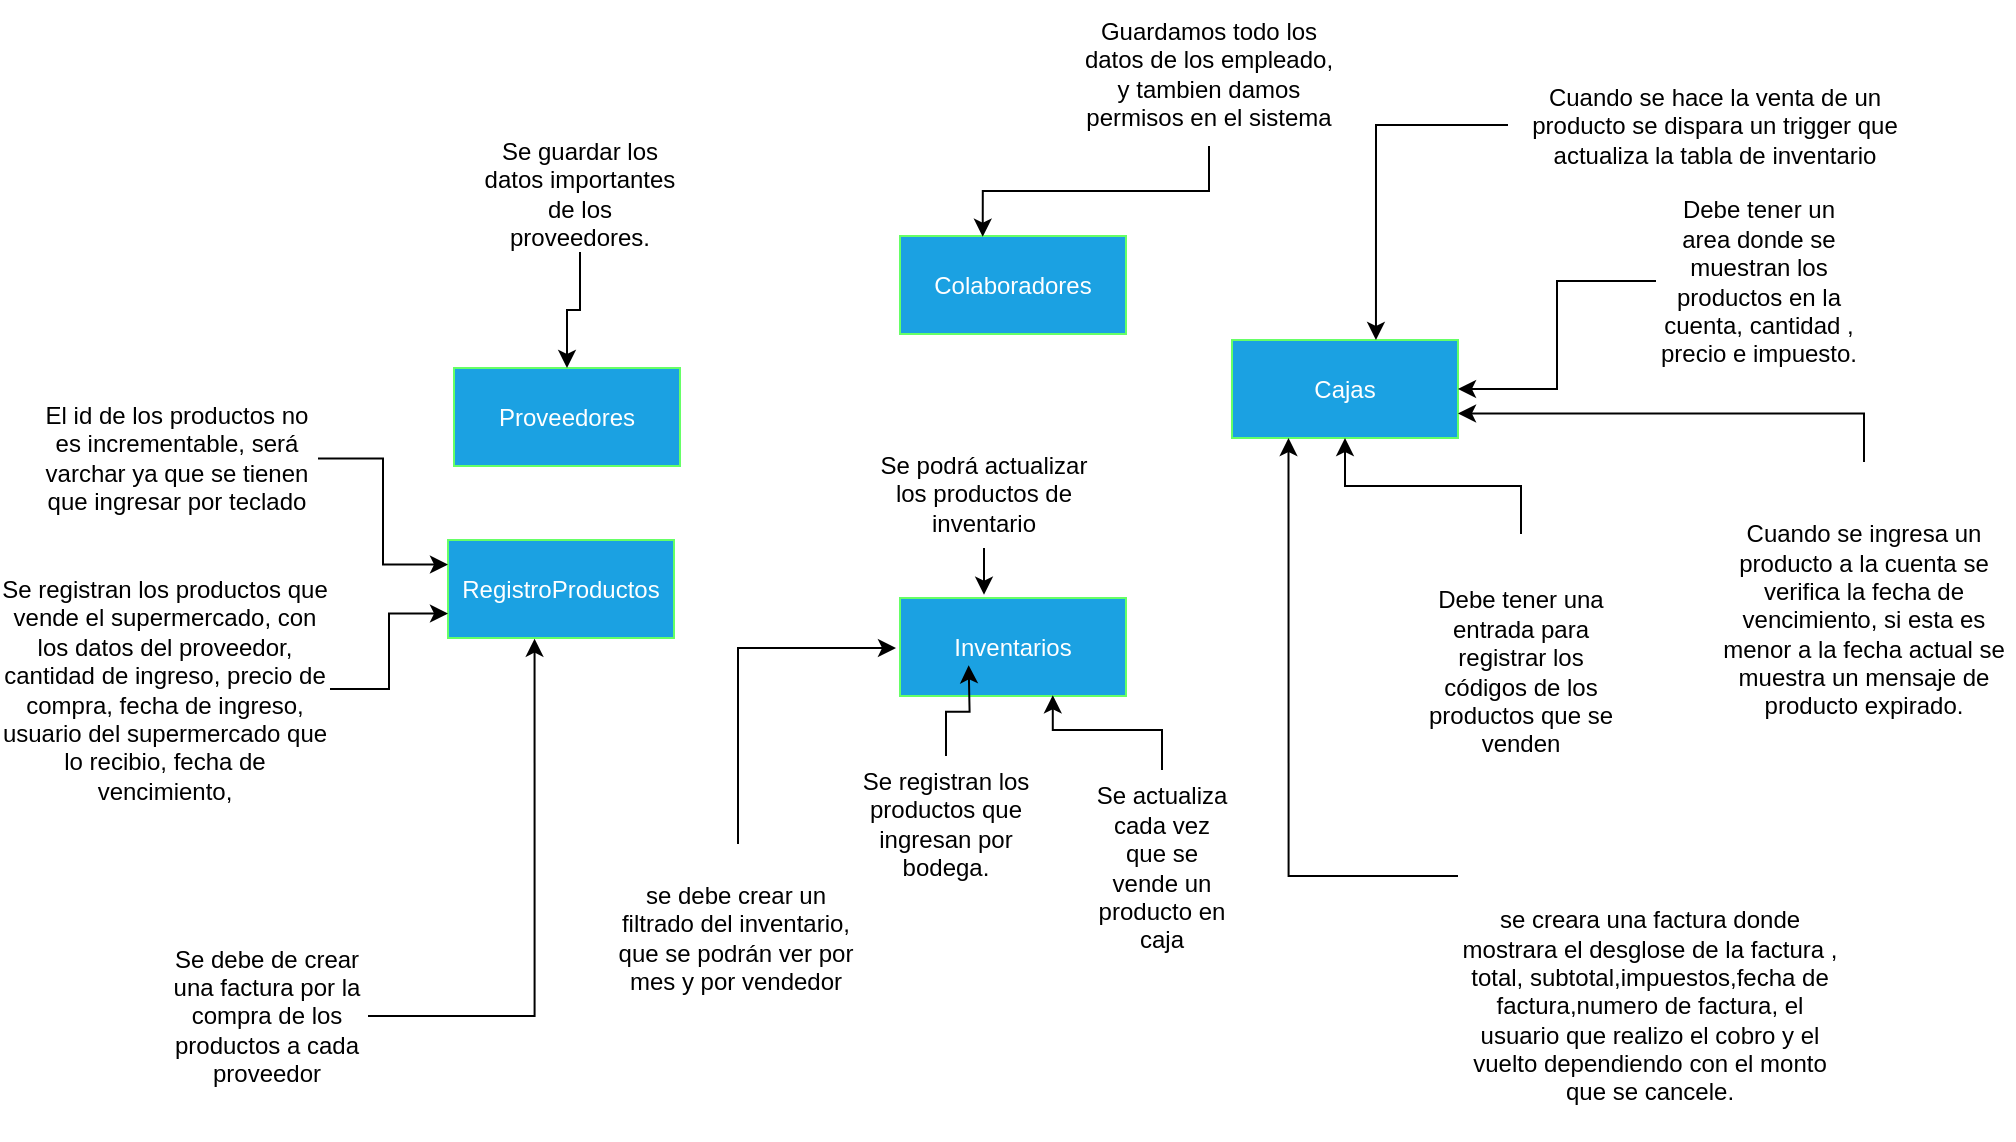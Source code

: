 <mxfile version="16.5.1" type="device"><diagram id="sXzJKi5f5z97sj8nE_B_" name="Página-1"><mxGraphModel dx="1689" dy="485" grid="0" gridSize="10" guides="1" tooltips="1" connect="1" arrows="1" fold="1" page="1" pageScale="1" pageWidth="827" pageHeight="1169" math="0" shadow="0"><root><mxCell id="0"/><mxCell id="1" parent="0"/><mxCell id="qQmSDhrmIFC_EWoeHvxg-1" value="Colaboradores" style="rounded=0;whiteSpace=wrap;html=1;fillColor=#1ba1e2;strokeColor=#66FF66;fontColor=#ffffff;" vertex="1" parent="1"><mxGeometry x="255" y="134" width="113" height="49" as="geometry"/></mxCell><mxCell id="qQmSDhrmIFC_EWoeHvxg-2" value="RegistroProductos" style="rounded=0;whiteSpace=wrap;html=1;fillColor=#1ba1e2;strokeColor=#66FF66;fontColor=#ffffff;" vertex="1" parent="1"><mxGeometry x="29" y="286" width="113" height="49" as="geometry"/></mxCell><mxCell id="qQmSDhrmIFC_EWoeHvxg-3" value="Cajas" style="rounded=0;whiteSpace=wrap;html=1;fillColor=#1ba1e2;strokeColor=#66FF66;fontColor=#ffffff;" vertex="1" parent="1"><mxGeometry x="421" y="186" width="113" height="49" as="geometry"/></mxCell><mxCell id="qQmSDhrmIFC_EWoeHvxg-4" value="Proveedores" style="rounded=0;whiteSpace=wrap;html=1;fillColor=#1ba1e2;strokeColor=#66FF66;fontColor=#ffffff;" vertex="1" parent="1"><mxGeometry x="32" y="200" width="113" height="49" as="geometry"/></mxCell><mxCell id="qQmSDhrmIFC_EWoeHvxg-5" value="Inventarios" style="rounded=0;whiteSpace=wrap;html=1;fillColor=#1ba1e2;strokeColor=#66FF66;fontColor=#ffffff;" vertex="1" parent="1"><mxGeometry x="255" y="315" width="113" height="49" as="geometry"/></mxCell><mxCell id="qQmSDhrmIFC_EWoeHvxg-7" style="edgeStyle=orthogonalEdgeStyle;rounded=0;orthogonalLoop=1;jettySize=auto;html=1;" edge="1" parent="1" source="qQmSDhrmIFC_EWoeHvxg-6"><mxGeometry relative="1" as="geometry"><mxPoint x="289.333" y="348.667" as="targetPoint"/></mxGeometry></mxCell><mxCell id="qQmSDhrmIFC_EWoeHvxg-6" value="Se registran los productos que ingresan por bodega." style="text;html=1;strokeColor=none;fillColor=none;align=center;verticalAlign=middle;whiteSpace=wrap;rounded=0;" vertex="1" parent="1"><mxGeometry x="227" y="394" width="102" height="67" as="geometry"/></mxCell><mxCell id="qQmSDhrmIFC_EWoeHvxg-10" style="edgeStyle=orthogonalEdgeStyle;rounded=0;orthogonalLoop=1;jettySize=auto;html=1;entryX=0.676;entryY=0.993;entryDx=0;entryDy=0;entryPerimeter=0;" edge="1" parent="1" source="qQmSDhrmIFC_EWoeHvxg-9" target="qQmSDhrmIFC_EWoeHvxg-5"><mxGeometry relative="1" as="geometry"/></mxCell><mxCell id="qQmSDhrmIFC_EWoeHvxg-9" value="Se actualiza cada vez que se vende un producto en caja" style="text;html=1;strokeColor=none;fillColor=none;align=center;verticalAlign=middle;whiteSpace=wrap;rounded=0;" vertex="1" parent="1"><mxGeometry x="351" y="401" width="70" height="97" as="geometry"/></mxCell><mxCell id="qQmSDhrmIFC_EWoeHvxg-12" style="edgeStyle=orthogonalEdgeStyle;rounded=0;orthogonalLoop=1;jettySize=auto;html=1;entryX=0.5;entryY=1;entryDx=0;entryDy=0;" edge="1" parent="1" source="qQmSDhrmIFC_EWoeHvxg-11" target="qQmSDhrmIFC_EWoeHvxg-3"><mxGeometry relative="1" as="geometry"/></mxCell><mxCell id="qQmSDhrmIFC_EWoeHvxg-11" value="Debe tener una entrada para registrar los códigos de los productos que se venden" style="text;html=1;strokeColor=none;fillColor=none;align=center;verticalAlign=middle;whiteSpace=wrap;rounded=0;" vertex="1" parent="1"><mxGeometry x="514" y="283" width="103" height="137" as="geometry"/></mxCell><mxCell id="qQmSDhrmIFC_EWoeHvxg-15" style="edgeStyle=orthogonalEdgeStyle;rounded=0;orthogonalLoop=1;jettySize=auto;html=1;entryX=1;entryY=0.5;entryDx=0;entryDy=0;" edge="1" parent="1" source="qQmSDhrmIFC_EWoeHvxg-14" target="qQmSDhrmIFC_EWoeHvxg-3"><mxGeometry relative="1" as="geometry"/></mxCell><mxCell id="qQmSDhrmIFC_EWoeHvxg-14" value="Debe tener un area donde se muestran los productos en la cuenta, cantidad , precio e impuesto." style="text;html=1;strokeColor=none;fillColor=none;align=center;verticalAlign=middle;whiteSpace=wrap;rounded=0;" vertex="1" parent="1"><mxGeometry x="633" y="109" width="103" height="95" as="geometry"/></mxCell><mxCell id="qQmSDhrmIFC_EWoeHvxg-17" style="edgeStyle=orthogonalEdgeStyle;rounded=0;orthogonalLoop=1;jettySize=auto;html=1;entryX=0.366;entryY=0.007;entryDx=0;entryDy=0;entryPerimeter=0;" edge="1" parent="1" source="qQmSDhrmIFC_EWoeHvxg-16" target="qQmSDhrmIFC_EWoeHvxg-1"><mxGeometry relative="1" as="geometry"/></mxCell><mxCell id="qQmSDhrmIFC_EWoeHvxg-16" value="Guardamos todo los datos de los empleado, y tambien damos permisos en el sistema" style="text;html=1;strokeColor=none;fillColor=none;align=center;verticalAlign=middle;whiteSpace=wrap;rounded=0;" vertex="1" parent="1"><mxGeometry x="344" y="16" width="131" height="73" as="geometry"/></mxCell><mxCell id="qQmSDhrmIFC_EWoeHvxg-19" style="edgeStyle=orthogonalEdgeStyle;rounded=0;orthogonalLoop=1;jettySize=auto;html=1;entryX=0.5;entryY=0;entryDx=0;entryDy=0;" edge="1" parent="1" source="qQmSDhrmIFC_EWoeHvxg-18" target="qQmSDhrmIFC_EWoeHvxg-4"><mxGeometry relative="1" as="geometry"/></mxCell><mxCell id="qQmSDhrmIFC_EWoeHvxg-18" value="Se guardar los datos importantes de los proveedores." style="text;html=1;strokeColor=none;fillColor=none;align=center;verticalAlign=middle;whiteSpace=wrap;rounded=0;" vertex="1" parent="1"><mxGeometry x="43" y="83" width="104" height="59" as="geometry"/></mxCell><mxCell id="qQmSDhrmIFC_EWoeHvxg-21" style="edgeStyle=orthogonalEdgeStyle;rounded=0;orthogonalLoop=1;jettySize=auto;html=1;entryX=0;entryY=0.75;entryDx=0;entryDy=0;" edge="1" parent="1" source="qQmSDhrmIFC_EWoeHvxg-20" target="qQmSDhrmIFC_EWoeHvxg-2"><mxGeometry relative="1" as="geometry"/></mxCell><mxCell id="qQmSDhrmIFC_EWoeHvxg-20" value="Se registran los productos que vende el supermercado, con los datos del proveedor, cantidad de ingreso, precio de compra, fecha de ingreso, usuario del supermercado que lo recibio, fecha de vencimiento," style="text;html=1;strokeColor=none;fillColor=none;align=center;verticalAlign=middle;whiteSpace=wrap;rounded=0;" vertex="1" parent="1"><mxGeometry x="-195" y="302" width="165" height="117" as="geometry"/></mxCell><mxCell id="qQmSDhrmIFC_EWoeHvxg-23" style="edgeStyle=orthogonalEdgeStyle;rounded=0;orthogonalLoop=1;jettySize=auto;html=1;entryX=1;entryY=0.75;entryDx=0;entryDy=0;" edge="1" parent="1" source="qQmSDhrmIFC_EWoeHvxg-22" target="qQmSDhrmIFC_EWoeHvxg-3"><mxGeometry relative="1" as="geometry"><Array as="points"><mxPoint x="737" y="223"/></Array></mxGeometry></mxCell><mxCell id="qQmSDhrmIFC_EWoeHvxg-22" value="Cuando se ingresa un producto a la cuenta se verifica la fecha de vencimiento, si esta es menor a la fecha actual se muestra un mensaje de producto expirado." style="text;html=1;strokeColor=none;fillColor=none;align=center;verticalAlign=middle;whiteSpace=wrap;rounded=0;" vertex="1" parent="1"><mxGeometry x="662" y="247" width="150" height="157" as="geometry"/></mxCell><mxCell id="qQmSDhrmIFC_EWoeHvxg-25" style="edgeStyle=orthogonalEdgeStyle;rounded=0;orthogonalLoop=1;jettySize=auto;html=1;entryX=0.637;entryY=0;entryDx=0;entryDy=0;entryPerimeter=0;" edge="1" parent="1" source="qQmSDhrmIFC_EWoeHvxg-24" target="qQmSDhrmIFC_EWoeHvxg-3"><mxGeometry relative="1" as="geometry"/></mxCell><mxCell id="qQmSDhrmIFC_EWoeHvxg-24" value="Cuando se hace la venta de un producto se dispara un trigger que actualiza la tabla de inventario" style="text;html=1;strokeColor=none;fillColor=none;align=center;verticalAlign=middle;whiteSpace=wrap;rounded=0;" vertex="1" parent="1"><mxGeometry x="559" y="53" width="207" height="51" as="geometry"/></mxCell><mxCell id="qQmSDhrmIFC_EWoeHvxg-27" style="edgeStyle=orthogonalEdgeStyle;rounded=0;orthogonalLoop=1;jettySize=auto;html=1;entryX=0.25;entryY=1;entryDx=0;entryDy=0;" edge="1" parent="1" source="qQmSDhrmIFC_EWoeHvxg-26" target="qQmSDhrmIFC_EWoeHvxg-3"><mxGeometry relative="1" as="geometry"><Array as="points"><mxPoint x="449" y="454"/></Array></mxGeometry></mxCell><mxCell id="qQmSDhrmIFC_EWoeHvxg-26" value="se creara una factura donde mostrara el desglose de la factura , total, subtotal,impuestos,fecha de factura,numero de factura, el usuario que realizo el cobro y el vuelto dependiendo con el monto que se cancele." style="text;html=1;strokeColor=none;fillColor=none;align=center;verticalAlign=middle;whiteSpace=wrap;rounded=0;" vertex="1" parent="1"><mxGeometry x="534" y="451" width="192" height="135" as="geometry"/></mxCell><mxCell id="qQmSDhrmIFC_EWoeHvxg-29" style="edgeStyle=orthogonalEdgeStyle;rounded=0;orthogonalLoop=1;jettySize=auto;html=1;" edge="1" parent="1" source="qQmSDhrmIFC_EWoeHvxg-28"><mxGeometry relative="1" as="geometry"><mxPoint x="253" y="340" as="targetPoint"/><Array as="points"><mxPoint x="174" y="340"/></Array></mxGeometry></mxCell><mxCell id="qQmSDhrmIFC_EWoeHvxg-28" value="se debe crear un filtrado del inventario, que se podrán ver por mes y por vendedor" style="text;html=1;strokeColor=none;fillColor=none;align=center;verticalAlign=middle;whiteSpace=wrap;rounded=0;" vertex="1" parent="1"><mxGeometry x="108" y="438" width="130" height="94" as="geometry"/></mxCell><mxCell id="qQmSDhrmIFC_EWoeHvxg-32" style="edgeStyle=orthogonalEdgeStyle;rounded=0;orthogonalLoop=1;jettySize=auto;html=1;" edge="1" parent="1" source="qQmSDhrmIFC_EWoeHvxg-30"><mxGeometry relative="1" as="geometry"><mxPoint x="297" y="313.333" as="targetPoint"/></mxGeometry></mxCell><mxCell id="qQmSDhrmIFC_EWoeHvxg-30" value="Se podrá actualizar los productos de inventario" style="text;html=1;strokeColor=none;fillColor=none;align=center;verticalAlign=middle;whiteSpace=wrap;rounded=0;" vertex="1" parent="1"><mxGeometry x="238" y="235" width="118" height="55" as="geometry"/></mxCell><mxCell id="qQmSDhrmIFC_EWoeHvxg-34" style="edgeStyle=orthogonalEdgeStyle;rounded=0;orthogonalLoop=1;jettySize=auto;html=1;entryX=0.383;entryY=1.007;entryDx=0;entryDy=0;entryPerimeter=0;" edge="1" parent="1" source="qQmSDhrmIFC_EWoeHvxg-33" target="qQmSDhrmIFC_EWoeHvxg-2"><mxGeometry relative="1" as="geometry"/></mxCell><mxCell id="qQmSDhrmIFC_EWoeHvxg-33" value="Se debe de crear una factura por la compra de los productos a cada proveedor" style="text;html=1;strokeColor=none;fillColor=none;align=center;verticalAlign=middle;whiteSpace=wrap;rounded=0;" vertex="1" parent="1"><mxGeometry x="-112" y="482" width="101" height="84" as="geometry"/></mxCell><mxCell id="qQmSDhrmIFC_EWoeHvxg-36" style="edgeStyle=orthogonalEdgeStyle;rounded=0;orthogonalLoop=1;jettySize=auto;html=1;entryX=0;entryY=0.25;entryDx=0;entryDy=0;" edge="1" parent="1" source="qQmSDhrmIFC_EWoeHvxg-35" target="qQmSDhrmIFC_EWoeHvxg-2"><mxGeometry relative="1" as="geometry"/></mxCell><mxCell id="qQmSDhrmIFC_EWoeHvxg-35" value="El id de los productos no es incrementable, será varchar ya que se tienen que ingresar por teclado" style="text;html=1;strokeColor=none;fillColor=none;align=center;verticalAlign=middle;whiteSpace=wrap;rounded=0;" vertex="1" parent="1"><mxGeometry x="-177" y="209.5" width="141" height="71.5" as="geometry"/></mxCell></root></mxGraphModel></diagram></mxfile>